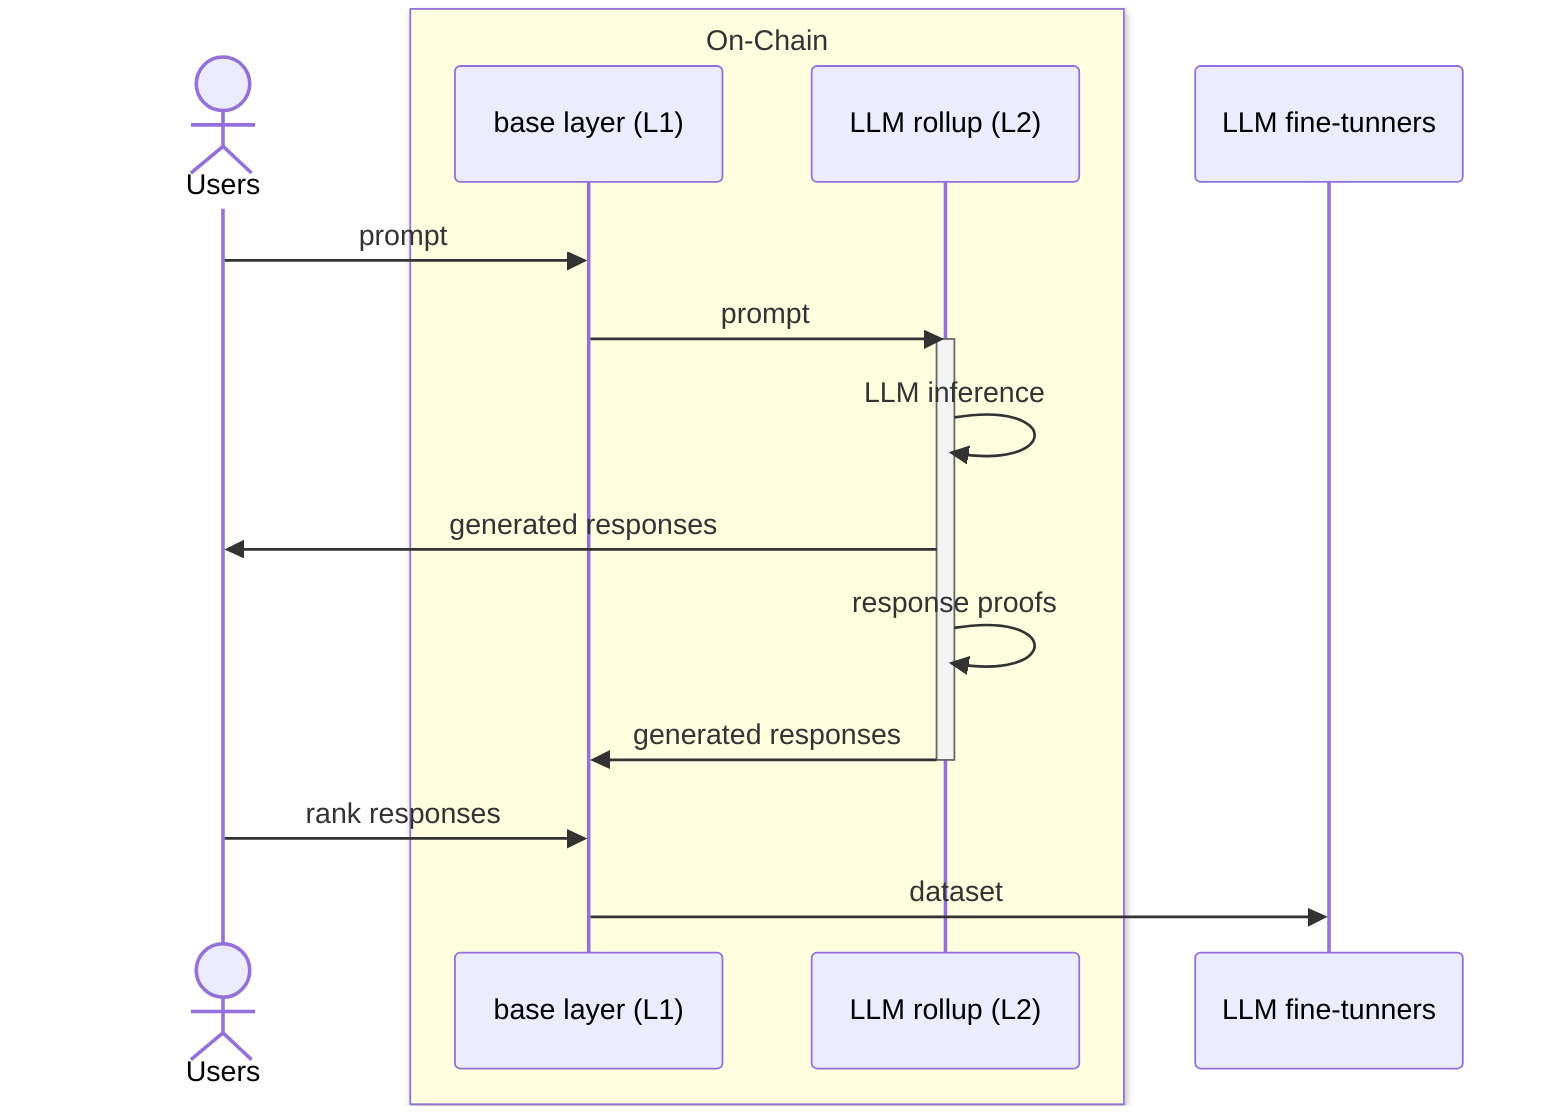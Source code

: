sequenceDiagram
actor u as Users
box lightYellow On-Chain
participant b as base layer (L1)
participant l as LLM rollup (L2)
end
participant d as LLM fine-tunners
u->>b: prompt
b->>l: prompt
activate l
l->>l: LLM inference
l->>u: generated responses
l->>l: response proofs
l->>b: generated responses
deactivate l
u->>b: rank responses
b->>d: dataset
